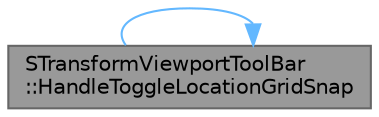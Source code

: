 digraph "STransformViewportToolBar::HandleToggleLocationGridSnap"
{
 // INTERACTIVE_SVG=YES
 // LATEX_PDF_SIZE
  bgcolor="transparent";
  edge [fontname=Helvetica,fontsize=10,labelfontname=Helvetica,labelfontsize=10];
  node [fontname=Helvetica,fontsize=10,shape=box,height=0.2,width=0.4];
  rankdir="LR";
  Node1 [id="Node000001",label="STransformViewportToolBar\l::HandleToggleLocationGridSnap",height=0.2,width=0.4,color="gray40", fillcolor="grey60", style="filled", fontcolor="black",tooltip="Grid snap toggle handlers."];
  Node1 -> Node1 [id="edge1_Node000001_Node000001",color="steelblue1",style="solid",tooltip=" "];
}
